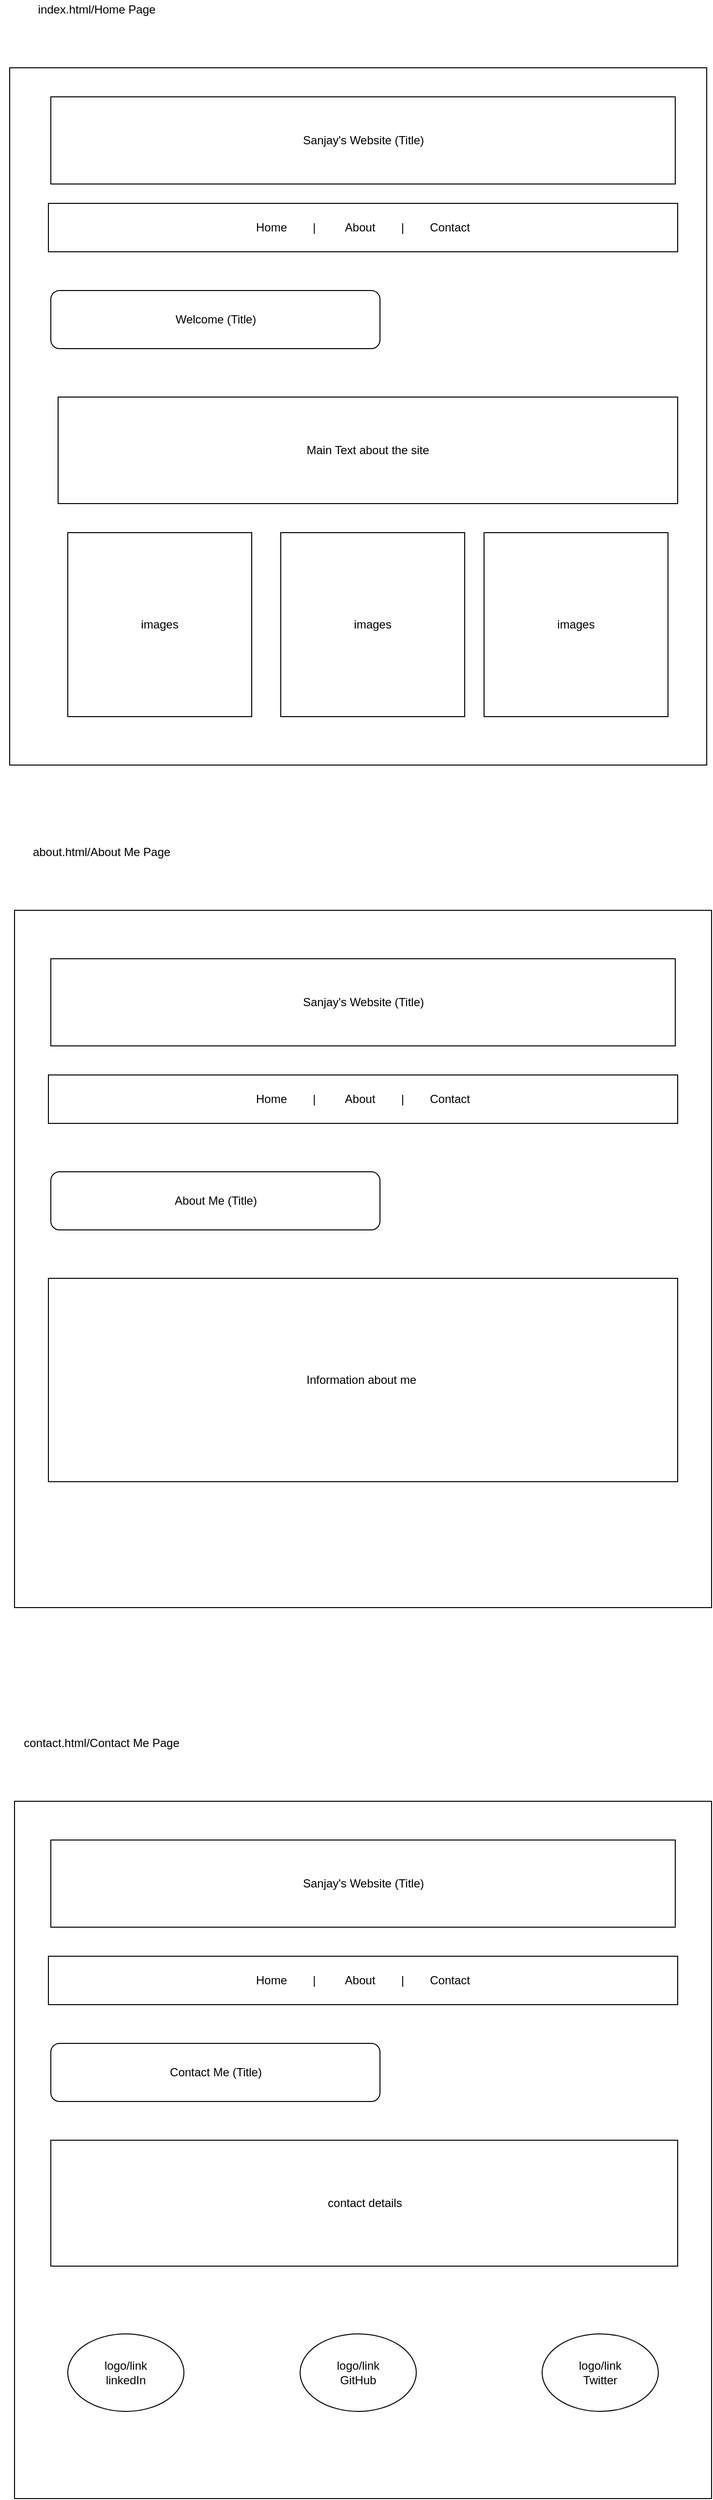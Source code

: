 <mxfile version="14.2.9" type="github">
  <diagram id="O2zfCDv1q0HYrS_gBMY3" name="Page-1">
    <mxGraphModel dx="1011" dy="935" grid="1" gridSize="10" guides="1" tooltips="1" connect="1" arrows="1" fold="1" page="1" pageScale="1" pageWidth="827" pageHeight="1169" math="0" shadow="0">
      <root>
        <mxCell id="0" />
        <mxCell id="1" parent="0" />
        <mxCell id="fNwL-nX66jxnSufY_jZQ-8" value="" style="whiteSpace=wrap;html=1;aspect=fixed;" vertex="1" parent="1">
          <mxGeometry x="65" y="1880" width="720" height="720" as="geometry" />
        </mxCell>
        <mxCell id="fNwL-nX66jxnSufY_jZQ-6" value="" style="whiteSpace=wrap;html=1;aspect=fixed;" vertex="1" parent="1">
          <mxGeometry x="65" y="960" width="720" height="720" as="geometry" />
        </mxCell>
        <mxCell id="fNwL-nX66jxnSufY_jZQ-3" value="" style="whiteSpace=wrap;html=1;aspect=fixed;" vertex="1" parent="1">
          <mxGeometry x="60" y="90" width="720" height="720" as="geometry" />
        </mxCell>
        <mxCell id="fNwL-nX66jxnSufY_jZQ-1" value="index.html/Home Page" style="text;html=1;strokeColor=none;fillColor=none;align=center;verticalAlign=middle;whiteSpace=wrap;rounded=0;" vertex="1" parent="1">
          <mxGeometry x="50" y="20" width="200" height="20" as="geometry" />
        </mxCell>
        <mxCell id="fNwL-nX66jxnSufY_jZQ-5" value="about.html/About Me Page" style="text;html=1;strokeColor=none;fillColor=none;align=center;verticalAlign=middle;whiteSpace=wrap;rounded=0;" vertex="1" parent="1">
          <mxGeometry x="55" y="890" width="200" height="20" as="geometry" />
        </mxCell>
        <mxCell id="fNwL-nX66jxnSufY_jZQ-7" value="contact.html/Contact Me Page" style="text;html=1;strokeColor=none;fillColor=none;align=center;verticalAlign=middle;whiteSpace=wrap;rounded=0;" vertex="1" parent="1">
          <mxGeometry x="55" y="1810" width="200" height="20" as="geometry" />
        </mxCell>
        <mxCell id="fNwL-nX66jxnSufY_jZQ-9" value="Sanjay&#39;s Website (Title)" style="rounded=0;whiteSpace=wrap;html=1;" vertex="1" parent="1">
          <mxGeometry x="102.5" y="120" width="645" height="90" as="geometry" />
        </mxCell>
        <mxCell id="fNwL-nX66jxnSufY_jZQ-11" value="Sanjay&#39;s Website (Title)" style="rounded=0;whiteSpace=wrap;html=1;" vertex="1" parent="1">
          <mxGeometry x="102.5" y="1010" width="645" height="90" as="geometry" />
        </mxCell>
        <mxCell id="fNwL-nX66jxnSufY_jZQ-12" value="Sanjay&#39;s Website (Title)" style="rounded=0;whiteSpace=wrap;html=1;" vertex="1" parent="1">
          <mxGeometry x="102.5" y="1920" width="645" height="90" as="geometry" />
        </mxCell>
        <mxCell id="fNwL-nX66jxnSufY_jZQ-13" value="Home&amp;nbsp; &amp;nbsp; &amp;nbsp; &amp;nbsp; |&amp;nbsp; &amp;nbsp; &amp;nbsp; &amp;nbsp; &amp;nbsp;About&amp;nbsp; &amp;nbsp; &amp;nbsp; &amp;nbsp; |&amp;nbsp; &amp;nbsp; &amp;nbsp; &amp;nbsp; Contact" style="rounded=0;whiteSpace=wrap;html=1;" vertex="1" parent="1">
          <mxGeometry x="100" y="230" width="650" height="50" as="geometry" />
        </mxCell>
        <mxCell id="fNwL-nX66jxnSufY_jZQ-14" value="Home&amp;nbsp; &amp;nbsp; &amp;nbsp; &amp;nbsp; |&amp;nbsp; &amp;nbsp; &amp;nbsp; &amp;nbsp; &amp;nbsp;About&amp;nbsp; &amp;nbsp; &amp;nbsp; &amp;nbsp; |&amp;nbsp; &amp;nbsp; &amp;nbsp; &amp;nbsp; Contact" style="rounded=0;whiteSpace=wrap;html=1;" vertex="1" parent="1">
          <mxGeometry x="100" y="1130" width="650" height="50" as="geometry" />
        </mxCell>
        <mxCell id="fNwL-nX66jxnSufY_jZQ-15" value="Home&amp;nbsp; &amp;nbsp; &amp;nbsp; &amp;nbsp; |&amp;nbsp; &amp;nbsp; &amp;nbsp; &amp;nbsp; &amp;nbsp;About&amp;nbsp; &amp;nbsp; &amp;nbsp; &amp;nbsp; |&amp;nbsp; &amp;nbsp; &amp;nbsp; &amp;nbsp; Contact" style="rounded=0;whiteSpace=wrap;html=1;" vertex="1" parent="1">
          <mxGeometry x="100" y="2040" width="650" height="50" as="geometry" />
        </mxCell>
        <mxCell id="fNwL-nX66jxnSufY_jZQ-16" value="Welcome (Title)" style="rounded=1;whiteSpace=wrap;html=1;" vertex="1" parent="1">
          <mxGeometry x="102.5" y="320" width="340" height="60" as="geometry" />
        </mxCell>
        <mxCell id="fNwL-nX66jxnSufY_jZQ-18" value="Main Text about the site" style="rounded=0;whiteSpace=wrap;html=1;" vertex="1" parent="1">
          <mxGeometry x="110" y="430" width="640" height="110" as="geometry" />
        </mxCell>
        <mxCell id="fNwL-nX66jxnSufY_jZQ-19" value="images" style="whiteSpace=wrap;html=1;aspect=fixed;" vertex="1" parent="1">
          <mxGeometry x="120" y="570" width="190" height="190" as="geometry" />
        </mxCell>
        <mxCell id="fNwL-nX66jxnSufY_jZQ-20" value="images" style="whiteSpace=wrap;html=1;aspect=fixed;" vertex="1" parent="1">
          <mxGeometry x="340" y="570" width="190" height="190" as="geometry" />
        </mxCell>
        <mxCell id="fNwL-nX66jxnSufY_jZQ-21" value="images" style="whiteSpace=wrap;html=1;aspect=fixed;" vertex="1" parent="1">
          <mxGeometry x="550" y="570" width="190" height="190" as="geometry" />
        </mxCell>
        <mxCell id="fNwL-nX66jxnSufY_jZQ-22" value="About Me (Title)" style="rounded=1;whiteSpace=wrap;html=1;" vertex="1" parent="1">
          <mxGeometry x="102.5" y="1230" width="340" height="60" as="geometry" />
        </mxCell>
        <mxCell id="fNwL-nX66jxnSufY_jZQ-23" value="Information about me&amp;nbsp;&lt;br&gt;" style="rounded=0;whiteSpace=wrap;html=1;" vertex="1" parent="1">
          <mxGeometry x="100" y="1340" width="650" height="210" as="geometry" />
        </mxCell>
        <mxCell id="fNwL-nX66jxnSufY_jZQ-24" value="Contact Me (Title)" style="rounded=1;whiteSpace=wrap;html=1;" vertex="1" parent="1">
          <mxGeometry x="102.5" y="2130" width="340" height="60" as="geometry" />
        </mxCell>
        <mxCell id="fNwL-nX66jxnSufY_jZQ-25" value="contact details" style="rounded=0;whiteSpace=wrap;html=1;" vertex="1" parent="1">
          <mxGeometry x="102.5" y="2230" width="647.5" height="130" as="geometry" />
        </mxCell>
        <mxCell id="fNwL-nX66jxnSufY_jZQ-26" value="logo/link&lt;br&gt;linkedIn" style="ellipse;whiteSpace=wrap;html=1;" vertex="1" parent="1">
          <mxGeometry x="120" y="2430" width="120" height="80" as="geometry" />
        </mxCell>
        <mxCell id="fNwL-nX66jxnSufY_jZQ-27" value="logo/link&lt;br&gt;GitHub" style="ellipse;whiteSpace=wrap;html=1;" vertex="1" parent="1">
          <mxGeometry x="360" y="2430" width="120" height="80" as="geometry" />
        </mxCell>
        <mxCell id="fNwL-nX66jxnSufY_jZQ-28" value="logo/link&lt;br&gt;Twitter" style="ellipse;whiteSpace=wrap;html=1;" vertex="1" parent="1">
          <mxGeometry x="610" y="2430" width="120" height="80" as="geometry" />
        </mxCell>
      </root>
    </mxGraphModel>
  </diagram>
</mxfile>
